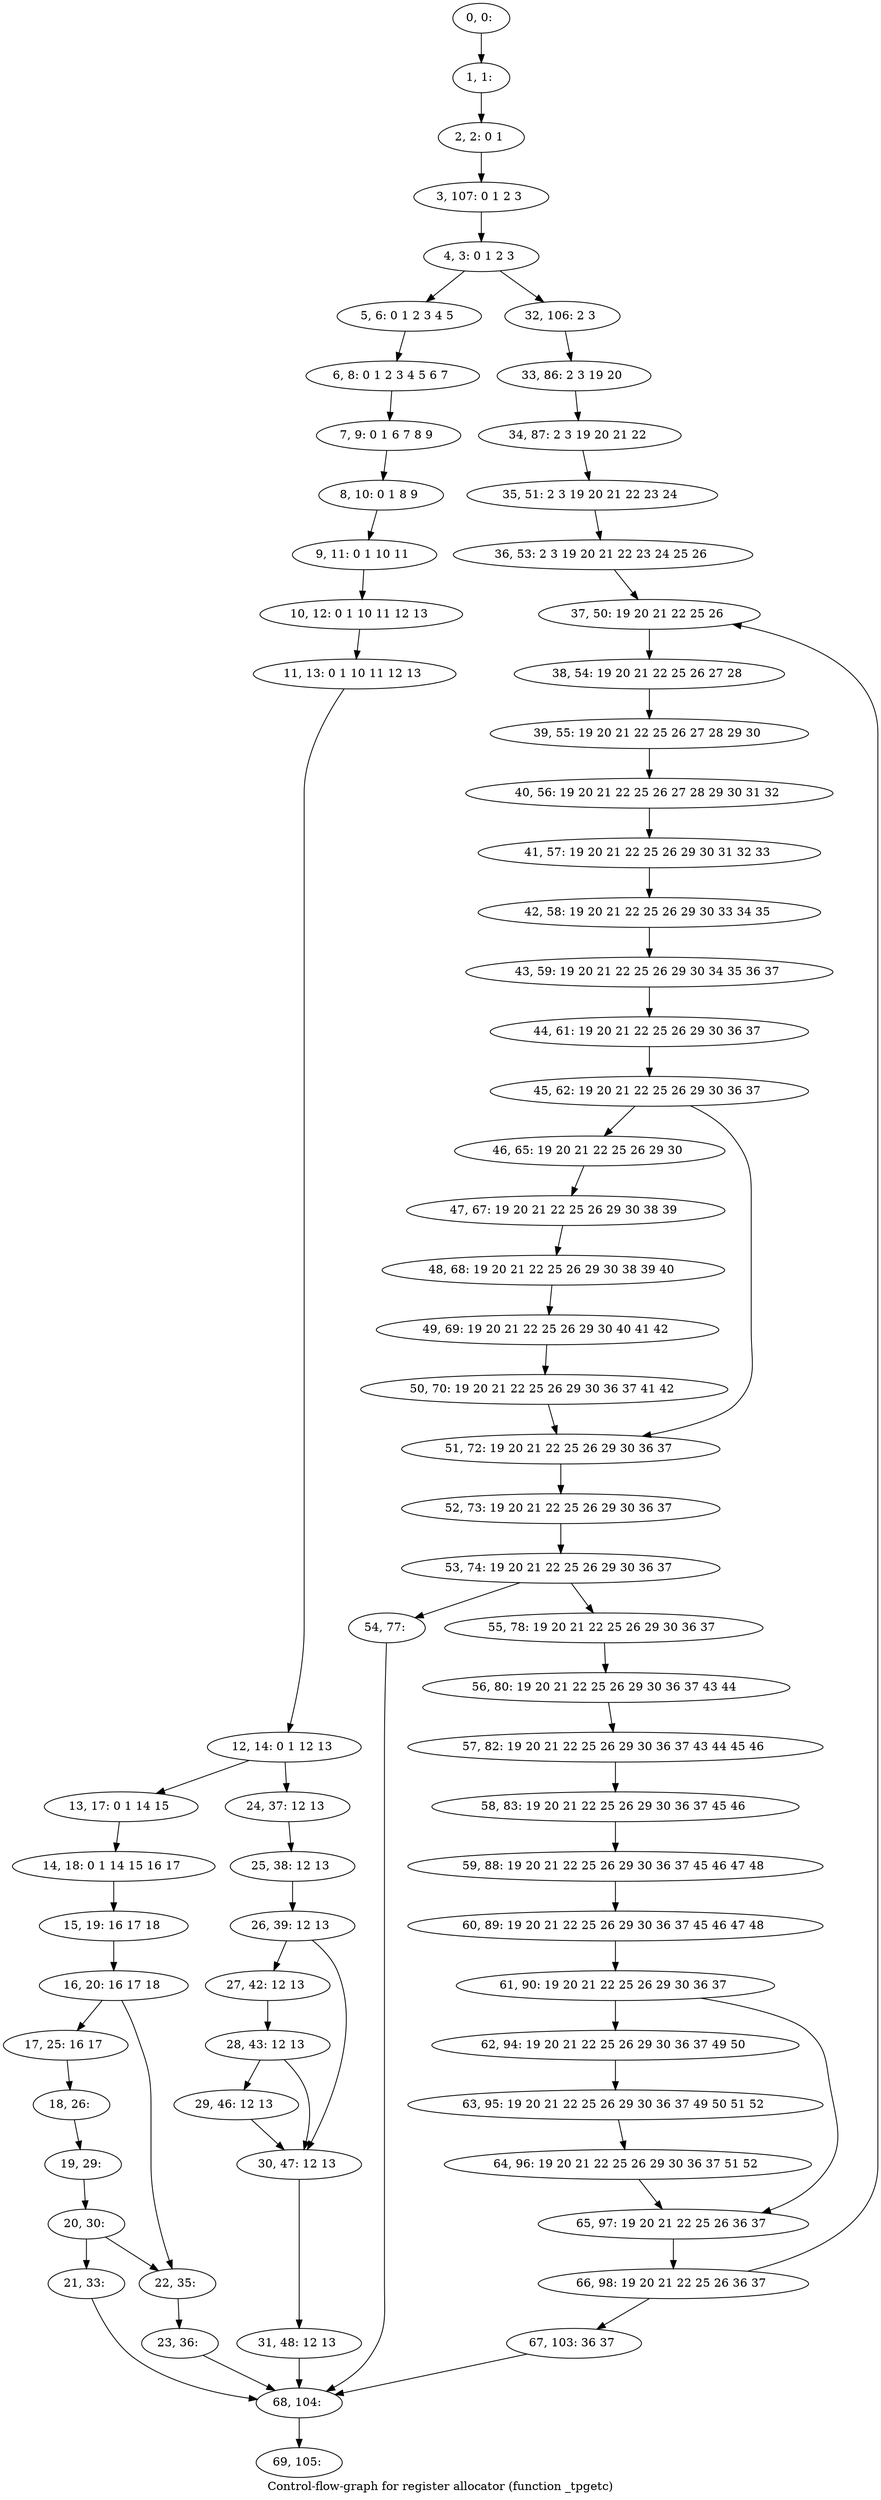digraph G {
graph [label="Control-flow-graph for register allocator (function _tpgetc)"]
0[label="0, 0: "];
1[label="1, 1: "];
2[label="2, 2: 0 1 "];
3[label="3, 107: 0 1 2 3 "];
4[label="4, 3: 0 1 2 3 "];
5[label="5, 6: 0 1 2 3 4 5 "];
6[label="6, 8: 0 1 2 3 4 5 6 7 "];
7[label="7, 9: 0 1 6 7 8 9 "];
8[label="8, 10: 0 1 8 9 "];
9[label="9, 11: 0 1 10 11 "];
10[label="10, 12: 0 1 10 11 12 13 "];
11[label="11, 13: 0 1 10 11 12 13 "];
12[label="12, 14: 0 1 12 13 "];
13[label="13, 17: 0 1 14 15 "];
14[label="14, 18: 0 1 14 15 16 17 "];
15[label="15, 19: 16 17 18 "];
16[label="16, 20: 16 17 18 "];
17[label="17, 25: 16 17 "];
18[label="18, 26: "];
19[label="19, 29: "];
20[label="20, 30: "];
21[label="21, 33: "];
22[label="22, 35: "];
23[label="23, 36: "];
24[label="24, 37: 12 13 "];
25[label="25, 38: 12 13 "];
26[label="26, 39: 12 13 "];
27[label="27, 42: 12 13 "];
28[label="28, 43: 12 13 "];
29[label="29, 46: 12 13 "];
30[label="30, 47: 12 13 "];
31[label="31, 48: 12 13 "];
32[label="32, 106: 2 3 "];
33[label="33, 86: 2 3 19 20 "];
34[label="34, 87: 2 3 19 20 21 22 "];
35[label="35, 51: 2 3 19 20 21 22 23 24 "];
36[label="36, 53: 2 3 19 20 21 22 23 24 25 26 "];
37[label="37, 50: 19 20 21 22 25 26 "];
38[label="38, 54: 19 20 21 22 25 26 27 28 "];
39[label="39, 55: 19 20 21 22 25 26 27 28 29 30 "];
40[label="40, 56: 19 20 21 22 25 26 27 28 29 30 31 32 "];
41[label="41, 57: 19 20 21 22 25 26 29 30 31 32 33 "];
42[label="42, 58: 19 20 21 22 25 26 29 30 33 34 35 "];
43[label="43, 59: 19 20 21 22 25 26 29 30 34 35 36 37 "];
44[label="44, 61: 19 20 21 22 25 26 29 30 36 37 "];
45[label="45, 62: 19 20 21 22 25 26 29 30 36 37 "];
46[label="46, 65: 19 20 21 22 25 26 29 30 "];
47[label="47, 67: 19 20 21 22 25 26 29 30 38 39 "];
48[label="48, 68: 19 20 21 22 25 26 29 30 38 39 40 "];
49[label="49, 69: 19 20 21 22 25 26 29 30 40 41 42 "];
50[label="50, 70: 19 20 21 22 25 26 29 30 36 37 41 42 "];
51[label="51, 72: 19 20 21 22 25 26 29 30 36 37 "];
52[label="52, 73: 19 20 21 22 25 26 29 30 36 37 "];
53[label="53, 74: 19 20 21 22 25 26 29 30 36 37 "];
54[label="54, 77: "];
55[label="55, 78: 19 20 21 22 25 26 29 30 36 37 "];
56[label="56, 80: 19 20 21 22 25 26 29 30 36 37 43 44 "];
57[label="57, 82: 19 20 21 22 25 26 29 30 36 37 43 44 45 46 "];
58[label="58, 83: 19 20 21 22 25 26 29 30 36 37 45 46 "];
59[label="59, 88: 19 20 21 22 25 26 29 30 36 37 45 46 47 48 "];
60[label="60, 89: 19 20 21 22 25 26 29 30 36 37 45 46 47 48 "];
61[label="61, 90: 19 20 21 22 25 26 29 30 36 37 "];
62[label="62, 94: 19 20 21 22 25 26 29 30 36 37 49 50 "];
63[label="63, 95: 19 20 21 22 25 26 29 30 36 37 49 50 51 52 "];
64[label="64, 96: 19 20 21 22 25 26 29 30 36 37 51 52 "];
65[label="65, 97: 19 20 21 22 25 26 36 37 "];
66[label="66, 98: 19 20 21 22 25 26 36 37 "];
67[label="67, 103: 36 37 "];
68[label="68, 104: "];
69[label="69, 105: "];
0->1 ;
1->2 ;
2->3 ;
3->4 ;
4->5 ;
4->32 ;
5->6 ;
6->7 ;
7->8 ;
8->9 ;
9->10 ;
10->11 ;
11->12 ;
12->13 ;
12->24 ;
13->14 ;
14->15 ;
15->16 ;
16->17 ;
16->22 ;
17->18 ;
18->19 ;
19->20 ;
20->21 ;
20->22 ;
21->68 ;
22->23 ;
23->68 ;
24->25 ;
25->26 ;
26->27 ;
26->30 ;
27->28 ;
28->29 ;
28->30 ;
29->30 ;
30->31 ;
31->68 ;
32->33 ;
33->34 ;
34->35 ;
35->36 ;
36->37 ;
37->38 ;
38->39 ;
39->40 ;
40->41 ;
41->42 ;
42->43 ;
43->44 ;
44->45 ;
45->46 ;
45->51 ;
46->47 ;
47->48 ;
48->49 ;
49->50 ;
50->51 ;
51->52 ;
52->53 ;
53->54 ;
53->55 ;
54->68 ;
55->56 ;
56->57 ;
57->58 ;
58->59 ;
59->60 ;
60->61 ;
61->62 ;
61->65 ;
62->63 ;
63->64 ;
64->65 ;
65->66 ;
66->67 ;
66->37 ;
67->68 ;
68->69 ;
}
